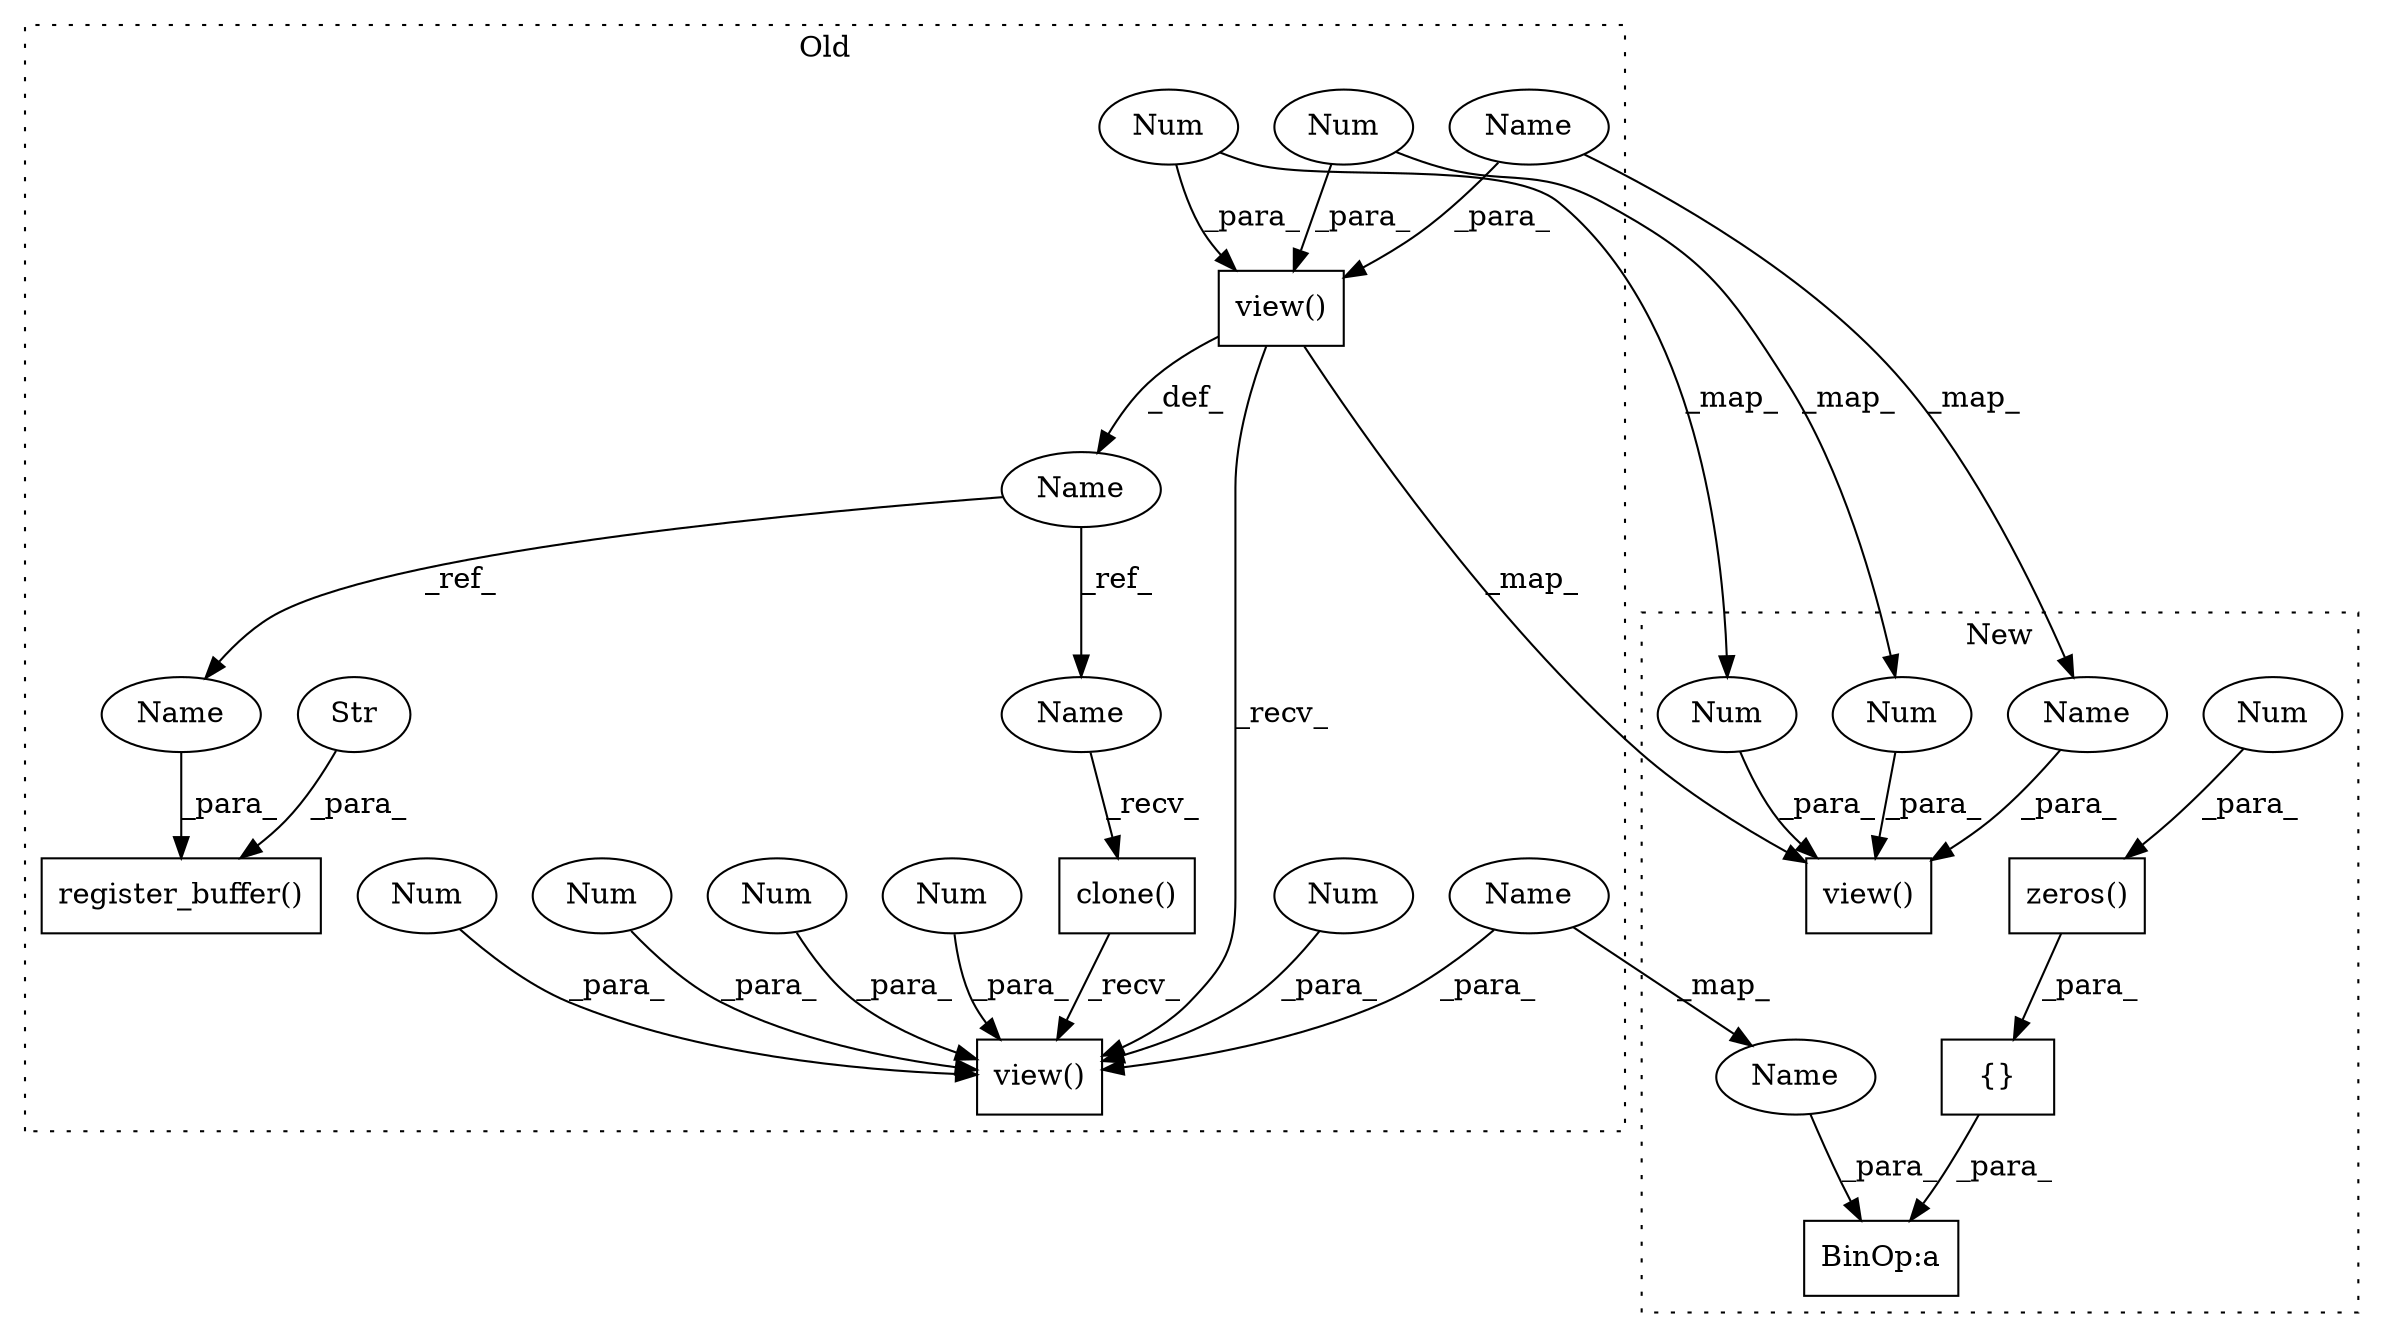 digraph G {
subgraph cluster0 {
1 [label="register_buffer()" a="75" s="1507,1540" l="21,1" shape="box"];
3 [label="Str" a="66" s="1528" l="9" shape="ellipse"];
6 [label="Name" a="87" s="1444" l="1" shape="ellipse"];
7 [label="clone()" a="75" s="1604" l="9" shape="box"];
8 [label="view()" a="75" s="1604,1642" l="15,1" shape="box"];
10 [label="view()" a="75" s="1448,1497" l="35,1" shape="box"];
12 [label="Num" a="76" s="1492" l="2" shape="ellipse"];
14 [label="Num" a="76" s="1496" l="1" shape="ellipse"];
15 [label="Num" a="76" s="1631" l="2" shape="ellipse"];
16 [label="Num" a="76" s="1641" l="1" shape="ellipse"];
18 [label="Num" a="76" s="1628" l="1" shape="ellipse"];
19 [label="Num" a="76" s="1638" l="1" shape="ellipse"];
20 [label="Num" a="76" s="1635" l="1" shape="ellipse"];
21 [label="Name" a="87" s="1483" l="7" shape="ellipse"];
22 [label="Name" a="87" s="1619" l="7" shape="ellipse"];
25 [label="Name" a="87" s="1604" l="1" shape="ellipse"];
26 [label="Name" a="87" s="1539" l="1" shape="ellipse"];
label = "Old";
style="dotted";
}
subgraph cluster1 {
2 [label="{}" a="59" s="1463,1478" l="1,0" shape="box"];
4 [label="zeros()" a="75" s="1464,1477" l="12,1" shape="box"];
5 [label="BinOp:a" a="82" s="1479" l="3" shape="box"];
9 [label="view()" a="75" s="1550,1599" l="35,1" shape="box"];
11 [label="Num" a="76" s="1594" l="2" shape="ellipse"];
13 [label="Num" a="76" s="1598" l="1" shape="ellipse"];
17 [label="Num" a="76" s="1476" l="1" shape="ellipse"];
23 [label="Name" a="87" s="1482" l="7" shape="ellipse"];
24 [label="Name" a="87" s="1585" l="7" shape="ellipse"];
label = "New";
style="dotted";
}
2 -> 5 [label="_para_"];
3 -> 1 [label="_para_"];
4 -> 2 [label="_para_"];
6 -> 26 [label="_ref_"];
6 -> 25 [label="_ref_"];
7 -> 8 [label="_recv_"];
10 -> 9 [label="_map_"];
10 -> 8 [label="_recv_"];
10 -> 6 [label="_def_"];
11 -> 9 [label="_para_"];
12 -> 11 [label="_map_"];
12 -> 10 [label="_para_"];
13 -> 9 [label="_para_"];
14 -> 10 [label="_para_"];
14 -> 13 [label="_map_"];
15 -> 8 [label="_para_"];
16 -> 8 [label="_para_"];
17 -> 4 [label="_para_"];
18 -> 8 [label="_para_"];
19 -> 8 [label="_para_"];
20 -> 8 [label="_para_"];
21 -> 10 [label="_para_"];
21 -> 24 [label="_map_"];
22 -> 8 [label="_para_"];
22 -> 23 [label="_map_"];
23 -> 5 [label="_para_"];
24 -> 9 [label="_para_"];
25 -> 7 [label="_recv_"];
26 -> 1 [label="_para_"];
}